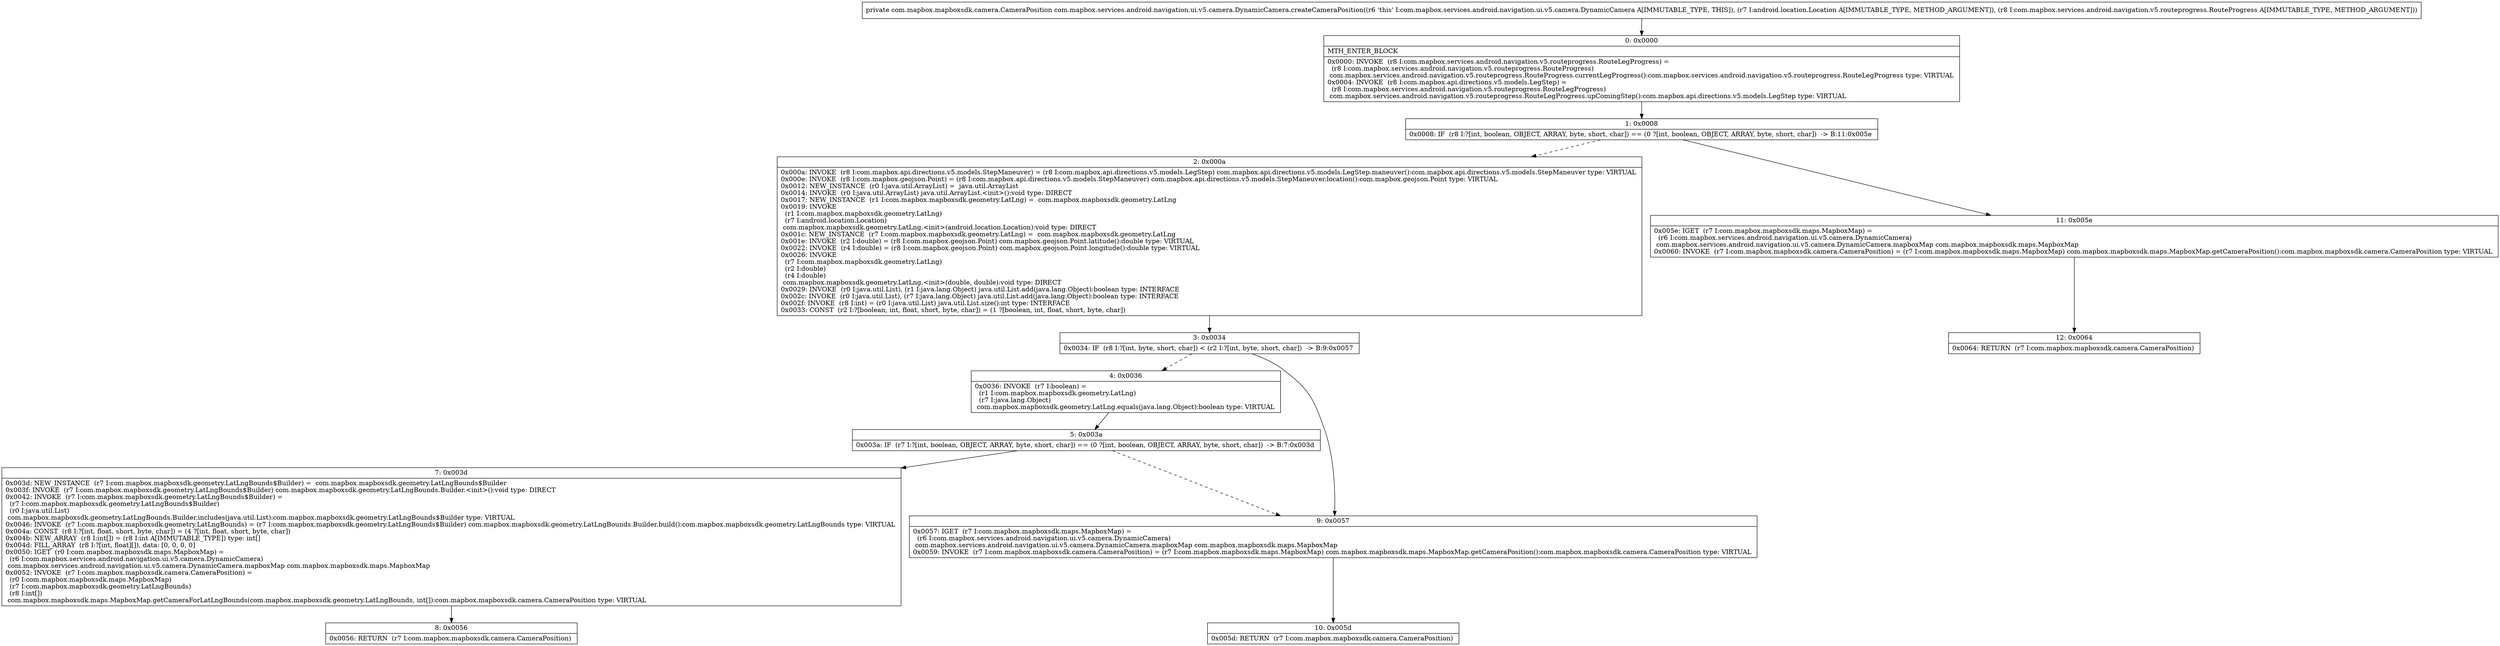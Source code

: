 digraph "CFG forcom.mapbox.services.android.navigation.ui.v5.camera.DynamicCamera.createCameraPosition(Landroid\/location\/Location;Lcom\/mapbox\/services\/android\/navigation\/v5\/routeprogress\/RouteProgress;)Lcom\/mapbox\/mapboxsdk\/camera\/CameraPosition;" {
Node_0 [shape=record,label="{0\:\ 0x0000|MTH_ENTER_BLOCK\l|0x0000: INVOKE  (r8 I:com.mapbox.services.android.navigation.v5.routeprogress.RouteLegProgress) = \l  (r8 I:com.mapbox.services.android.navigation.v5.routeprogress.RouteProgress)\l com.mapbox.services.android.navigation.v5.routeprogress.RouteProgress.currentLegProgress():com.mapbox.services.android.navigation.v5.routeprogress.RouteLegProgress type: VIRTUAL \l0x0004: INVOKE  (r8 I:com.mapbox.api.directions.v5.models.LegStep) = \l  (r8 I:com.mapbox.services.android.navigation.v5.routeprogress.RouteLegProgress)\l com.mapbox.services.android.navigation.v5.routeprogress.RouteLegProgress.upComingStep():com.mapbox.api.directions.v5.models.LegStep type: VIRTUAL \l}"];
Node_1 [shape=record,label="{1\:\ 0x0008|0x0008: IF  (r8 I:?[int, boolean, OBJECT, ARRAY, byte, short, char]) == (0 ?[int, boolean, OBJECT, ARRAY, byte, short, char])  \-\> B:11:0x005e \l}"];
Node_2 [shape=record,label="{2\:\ 0x000a|0x000a: INVOKE  (r8 I:com.mapbox.api.directions.v5.models.StepManeuver) = (r8 I:com.mapbox.api.directions.v5.models.LegStep) com.mapbox.api.directions.v5.models.LegStep.maneuver():com.mapbox.api.directions.v5.models.StepManeuver type: VIRTUAL \l0x000e: INVOKE  (r8 I:com.mapbox.geojson.Point) = (r8 I:com.mapbox.api.directions.v5.models.StepManeuver) com.mapbox.api.directions.v5.models.StepManeuver.location():com.mapbox.geojson.Point type: VIRTUAL \l0x0012: NEW_INSTANCE  (r0 I:java.util.ArrayList) =  java.util.ArrayList \l0x0014: INVOKE  (r0 I:java.util.ArrayList) java.util.ArrayList.\<init\>():void type: DIRECT \l0x0017: NEW_INSTANCE  (r1 I:com.mapbox.mapboxsdk.geometry.LatLng) =  com.mapbox.mapboxsdk.geometry.LatLng \l0x0019: INVOKE  \l  (r1 I:com.mapbox.mapboxsdk.geometry.LatLng)\l  (r7 I:android.location.Location)\l com.mapbox.mapboxsdk.geometry.LatLng.\<init\>(android.location.Location):void type: DIRECT \l0x001c: NEW_INSTANCE  (r7 I:com.mapbox.mapboxsdk.geometry.LatLng) =  com.mapbox.mapboxsdk.geometry.LatLng \l0x001e: INVOKE  (r2 I:double) = (r8 I:com.mapbox.geojson.Point) com.mapbox.geojson.Point.latitude():double type: VIRTUAL \l0x0022: INVOKE  (r4 I:double) = (r8 I:com.mapbox.geojson.Point) com.mapbox.geojson.Point.longitude():double type: VIRTUAL \l0x0026: INVOKE  \l  (r7 I:com.mapbox.mapboxsdk.geometry.LatLng)\l  (r2 I:double)\l  (r4 I:double)\l com.mapbox.mapboxsdk.geometry.LatLng.\<init\>(double, double):void type: DIRECT \l0x0029: INVOKE  (r0 I:java.util.List), (r1 I:java.lang.Object) java.util.List.add(java.lang.Object):boolean type: INTERFACE \l0x002c: INVOKE  (r0 I:java.util.List), (r7 I:java.lang.Object) java.util.List.add(java.lang.Object):boolean type: INTERFACE \l0x002f: INVOKE  (r8 I:int) = (r0 I:java.util.List) java.util.List.size():int type: INTERFACE \l0x0033: CONST  (r2 I:?[boolean, int, float, short, byte, char]) = (1 ?[boolean, int, float, short, byte, char]) \l}"];
Node_3 [shape=record,label="{3\:\ 0x0034|0x0034: IF  (r8 I:?[int, byte, short, char]) \< (r2 I:?[int, byte, short, char])  \-\> B:9:0x0057 \l}"];
Node_4 [shape=record,label="{4\:\ 0x0036|0x0036: INVOKE  (r7 I:boolean) = \l  (r1 I:com.mapbox.mapboxsdk.geometry.LatLng)\l  (r7 I:java.lang.Object)\l com.mapbox.mapboxsdk.geometry.LatLng.equals(java.lang.Object):boolean type: VIRTUAL \l}"];
Node_5 [shape=record,label="{5\:\ 0x003a|0x003a: IF  (r7 I:?[int, boolean, OBJECT, ARRAY, byte, short, char]) == (0 ?[int, boolean, OBJECT, ARRAY, byte, short, char])  \-\> B:7:0x003d \l}"];
Node_7 [shape=record,label="{7\:\ 0x003d|0x003d: NEW_INSTANCE  (r7 I:com.mapbox.mapboxsdk.geometry.LatLngBounds$Builder) =  com.mapbox.mapboxsdk.geometry.LatLngBounds$Builder \l0x003f: INVOKE  (r7 I:com.mapbox.mapboxsdk.geometry.LatLngBounds$Builder) com.mapbox.mapboxsdk.geometry.LatLngBounds.Builder.\<init\>():void type: DIRECT \l0x0042: INVOKE  (r7 I:com.mapbox.mapboxsdk.geometry.LatLngBounds$Builder) = \l  (r7 I:com.mapbox.mapboxsdk.geometry.LatLngBounds$Builder)\l  (r0 I:java.util.List)\l com.mapbox.mapboxsdk.geometry.LatLngBounds.Builder.includes(java.util.List):com.mapbox.mapboxsdk.geometry.LatLngBounds$Builder type: VIRTUAL \l0x0046: INVOKE  (r7 I:com.mapbox.mapboxsdk.geometry.LatLngBounds) = (r7 I:com.mapbox.mapboxsdk.geometry.LatLngBounds$Builder) com.mapbox.mapboxsdk.geometry.LatLngBounds.Builder.build():com.mapbox.mapboxsdk.geometry.LatLngBounds type: VIRTUAL \l0x004a: CONST  (r8 I:?[int, float, short, byte, char]) = (4 ?[int, float, short, byte, char]) \l0x004b: NEW_ARRAY  (r8 I:int[]) = (r8 I:int A[IMMUTABLE_TYPE]) type: int[] \l0x004d: FILL_ARRAY  (r8 I:?[int, float][]), data: [0, 0, 0, 0] \l0x0050: IGET  (r0 I:com.mapbox.mapboxsdk.maps.MapboxMap) = \l  (r6 I:com.mapbox.services.android.navigation.ui.v5.camera.DynamicCamera)\l com.mapbox.services.android.navigation.ui.v5.camera.DynamicCamera.mapboxMap com.mapbox.mapboxsdk.maps.MapboxMap \l0x0052: INVOKE  (r7 I:com.mapbox.mapboxsdk.camera.CameraPosition) = \l  (r0 I:com.mapbox.mapboxsdk.maps.MapboxMap)\l  (r7 I:com.mapbox.mapboxsdk.geometry.LatLngBounds)\l  (r8 I:int[])\l com.mapbox.mapboxsdk.maps.MapboxMap.getCameraForLatLngBounds(com.mapbox.mapboxsdk.geometry.LatLngBounds, int[]):com.mapbox.mapboxsdk.camera.CameraPosition type: VIRTUAL \l}"];
Node_8 [shape=record,label="{8\:\ 0x0056|0x0056: RETURN  (r7 I:com.mapbox.mapboxsdk.camera.CameraPosition) \l}"];
Node_9 [shape=record,label="{9\:\ 0x0057|0x0057: IGET  (r7 I:com.mapbox.mapboxsdk.maps.MapboxMap) = \l  (r6 I:com.mapbox.services.android.navigation.ui.v5.camera.DynamicCamera)\l com.mapbox.services.android.navigation.ui.v5.camera.DynamicCamera.mapboxMap com.mapbox.mapboxsdk.maps.MapboxMap \l0x0059: INVOKE  (r7 I:com.mapbox.mapboxsdk.camera.CameraPosition) = (r7 I:com.mapbox.mapboxsdk.maps.MapboxMap) com.mapbox.mapboxsdk.maps.MapboxMap.getCameraPosition():com.mapbox.mapboxsdk.camera.CameraPosition type: VIRTUAL \l}"];
Node_10 [shape=record,label="{10\:\ 0x005d|0x005d: RETURN  (r7 I:com.mapbox.mapboxsdk.camera.CameraPosition) \l}"];
Node_11 [shape=record,label="{11\:\ 0x005e|0x005e: IGET  (r7 I:com.mapbox.mapboxsdk.maps.MapboxMap) = \l  (r6 I:com.mapbox.services.android.navigation.ui.v5.camera.DynamicCamera)\l com.mapbox.services.android.navigation.ui.v5.camera.DynamicCamera.mapboxMap com.mapbox.mapboxsdk.maps.MapboxMap \l0x0060: INVOKE  (r7 I:com.mapbox.mapboxsdk.camera.CameraPosition) = (r7 I:com.mapbox.mapboxsdk.maps.MapboxMap) com.mapbox.mapboxsdk.maps.MapboxMap.getCameraPosition():com.mapbox.mapboxsdk.camera.CameraPosition type: VIRTUAL \l}"];
Node_12 [shape=record,label="{12\:\ 0x0064|0x0064: RETURN  (r7 I:com.mapbox.mapboxsdk.camera.CameraPosition) \l}"];
MethodNode[shape=record,label="{private com.mapbox.mapboxsdk.camera.CameraPosition com.mapbox.services.android.navigation.ui.v5.camera.DynamicCamera.createCameraPosition((r6 'this' I:com.mapbox.services.android.navigation.ui.v5.camera.DynamicCamera A[IMMUTABLE_TYPE, THIS]), (r7 I:android.location.Location A[IMMUTABLE_TYPE, METHOD_ARGUMENT]), (r8 I:com.mapbox.services.android.navigation.v5.routeprogress.RouteProgress A[IMMUTABLE_TYPE, METHOD_ARGUMENT])) }"];
MethodNode -> Node_0;
Node_0 -> Node_1;
Node_1 -> Node_2[style=dashed];
Node_1 -> Node_11;
Node_2 -> Node_3;
Node_3 -> Node_4[style=dashed];
Node_3 -> Node_9;
Node_4 -> Node_5;
Node_5 -> Node_7;
Node_5 -> Node_9[style=dashed];
Node_7 -> Node_8;
Node_9 -> Node_10;
Node_11 -> Node_12;
}

